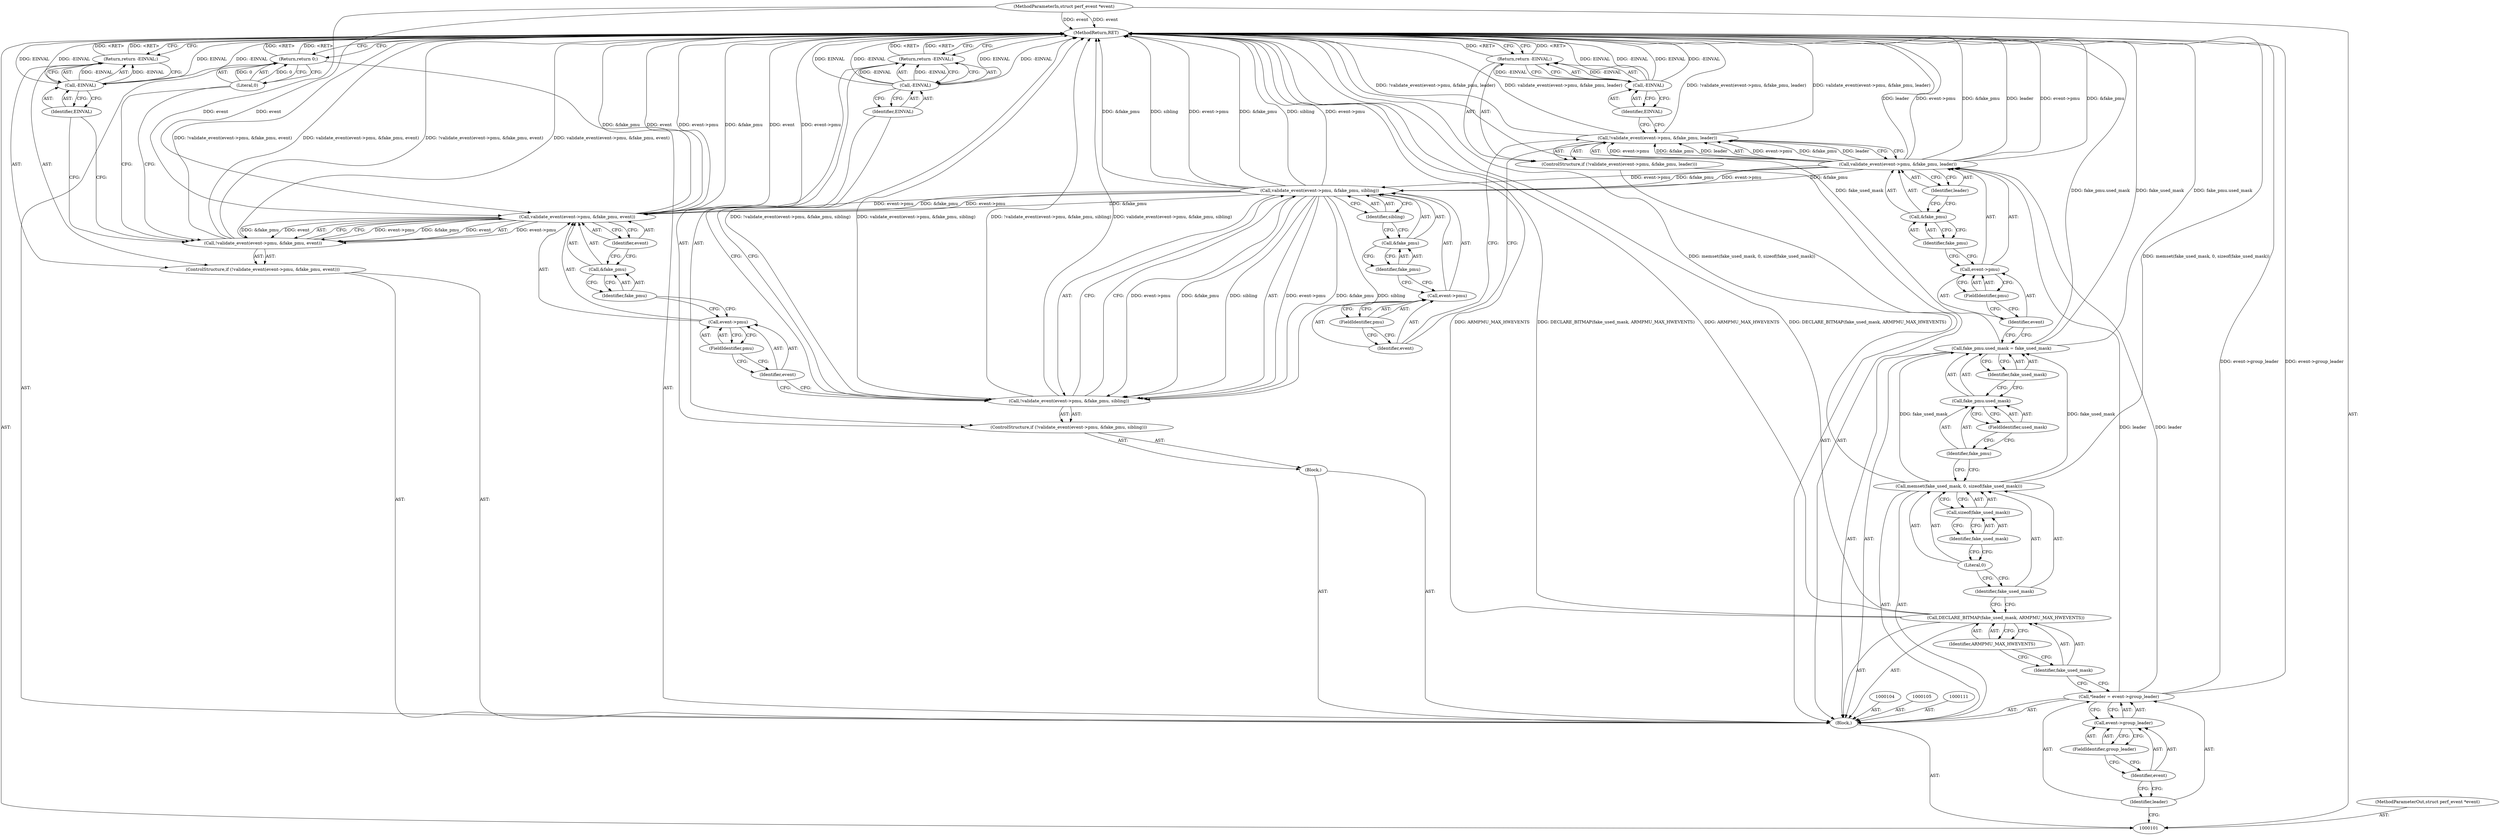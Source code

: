 digraph "0_linux_8fff105e13041e49b82f92eef034f363a6b1c071_0" {
"1000164" [label="(MethodReturn,RET)"];
"1000102" [label="(MethodParameterIn,struct perf_event *event)"];
"1000219" [label="(MethodParameterOut,struct perf_event *event)"];
"1000115" [label="(Call,memset(fake_used_mask, 0, sizeof(fake_used_mask)))"];
"1000117" [label="(Literal,0)"];
"1000118" [label="(Call,sizeof(fake_used_mask))"];
"1000119" [label="(Identifier,fake_used_mask)"];
"1000116" [label="(Identifier,fake_used_mask)"];
"1000123" [label="(FieldIdentifier,used_mask)"];
"1000120" [label="(Call,fake_pmu.used_mask = fake_used_mask)"];
"1000121" [label="(Call,fake_pmu.used_mask)"];
"1000122" [label="(Identifier,fake_pmu)"];
"1000124" [label="(Identifier,fake_used_mask)"];
"1000125" [label="(ControlStructure,if (!validate_event(event->pmu, &fake_pmu, leader)))"];
"1000128" [label="(Call,event->pmu)"];
"1000129" [label="(Identifier,event)"];
"1000130" [label="(FieldIdentifier,pmu)"];
"1000131" [label="(Call,&fake_pmu)"];
"1000132" [label="(Identifier,fake_pmu)"];
"1000133" [label="(Identifier,leader)"];
"1000126" [label="(Call,!validate_event(event->pmu, &fake_pmu, leader))"];
"1000127" [label="(Call,validate_event(event->pmu, &fake_pmu, leader))"];
"1000135" [label="(Call,-EINVAL)"];
"1000136" [label="(Identifier,EINVAL)"];
"1000134" [label="(Return,return -EINVAL;)"];
"1000137" [label="(Block,)"];
"1000138" [label="(ControlStructure,if (!validate_event(event->pmu, &fake_pmu, sibling)))"];
"1000141" [label="(Call,event->pmu)"];
"1000142" [label="(Identifier,event)"];
"1000143" [label="(FieldIdentifier,pmu)"];
"1000144" [label="(Call,&fake_pmu)"];
"1000145" [label="(Identifier,fake_pmu)"];
"1000146" [label="(Identifier,sibling)"];
"1000139" [label="(Call,!validate_event(event->pmu, &fake_pmu, sibling))"];
"1000140" [label="(Call,validate_event(event->pmu, &fake_pmu, sibling))"];
"1000148" [label="(Call,-EINVAL)"];
"1000149" [label="(Identifier,EINVAL)"];
"1000147" [label="(Return,return -EINVAL;)"];
"1000103" [label="(Block,)"];
"1000150" [label="(ControlStructure,if (!validate_event(event->pmu, &fake_pmu, event)))"];
"1000153" [label="(Call,event->pmu)"];
"1000154" [label="(Identifier,event)"];
"1000155" [label="(FieldIdentifier,pmu)"];
"1000156" [label="(Call,&fake_pmu)"];
"1000157" [label="(Identifier,fake_pmu)"];
"1000158" [label="(Identifier,event)"];
"1000151" [label="(Call,!validate_event(event->pmu, &fake_pmu, event))"];
"1000152" [label="(Call,validate_event(event->pmu, &fake_pmu, event))"];
"1000160" [label="(Call,-EINVAL)"];
"1000161" [label="(Identifier,EINVAL)"];
"1000159" [label="(Return,return -EINVAL;)"];
"1000162" [label="(Return,return 0;)"];
"1000163" [label="(Literal,0)"];
"1000106" [label="(Call,*leader = event->group_leader)"];
"1000107" [label="(Identifier,leader)"];
"1000108" [label="(Call,event->group_leader)"];
"1000109" [label="(Identifier,event)"];
"1000110" [label="(FieldIdentifier,group_leader)"];
"1000112" [label="(Call,DECLARE_BITMAP(fake_used_mask, ARMPMU_MAX_HWEVENTS))"];
"1000113" [label="(Identifier,fake_used_mask)"];
"1000114" [label="(Identifier,ARMPMU_MAX_HWEVENTS)"];
"1000164" -> "1000101"  [label="AST: "];
"1000164" -> "1000134"  [label="CFG: "];
"1000164" -> "1000147"  [label="CFG: "];
"1000164" -> "1000159"  [label="CFG: "];
"1000164" -> "1000162"  [label="CFG: "];
"1000147" -> "1000164"  [label="DDG: <RET>"];
"1000134" -> "1000164"  [label="DDG: <RET>"];
"1000162" -> "1000164"  [label="DDG: <RET>"];
"1000159" -> "1000164"  [label="DDG: <RET>"];
"1000126" -> "1000164"  [label="DDG: !validate_event(event->pmu, &fake_pmu, leader)"];
"1000126" -> "1000164"  [label="DDG: validate_event(event->pmu, &fake_pmu, leader)"];
"1000106" -> "1000164"  [label="DDG: event->group_leader"];
"1000151" -> "1000164"  [label="DDG: !validate_event(event->pmu, &fake_pmu, event)"];
"1000151" -> "1000164"  [label="DDG: validate_event(event->pmu, &fake_pmu, event)"];
"1000135" -> "1000164"  [label="DDG: EINVAL"];
"1000135" -> "1000164"  [label="DDG: -EINVAL"];
"1000140" -> "1000164"  [label="DDG: sibling"];
"1000140" -> "1000164"  [label="DDG: event->pmu"];
"1000140" -> "1000164"  [label="DDG: &fake_pmu"];
"1000160" -> "1000164"  [label="DDG: EINVAL"];
"1000160" -> "1000164"  [label="DDG: -EINVAL"];
"1000112" -> "1000164"  [label="DDG: ARMPMU_MAX_HWEVENTS"];
"1000112" -> "1000164"  [label="DDG: DECLARE_BITMAP(fake_used_mask, ARMPMU_MAX_HWEVENTS)"];
"1000139" -> "1000164"  [label="DDG: !validate_event(event->pmu, &fake_pmu, sibling)"];
"1000139" -> "1000164"  [label="DDG: validate_event(event->pmu, &fake_pmu, sibling)"];
"1000152" -> "1000164"  [label="DDG: event"];
"1000152" -> "1000164"  [label="DDG: event->pmu"];
"1000152" -> "1000164"  [label="DDG: &fake_pmu"];
"1000115" -> "1000164"  [label="DDG: memset(fake_used_mask, 0, sizeof(fake_used_mask))"];
"1000120" -> "1000164"  [label="DDG: fake_pmu.used_mask"];
"1000120" -> "1000164"  [label="DDG: fake_used_mask"];
"1000148" -> "1000164"  [label="DDG: EINVAL"];
"1000148" -> "1000164"  [label="DDG: -EINVAL"];
"1000127" -> "1000164"  [label="DDG: leader"];
"1000127" -> "1000164"  [label="DDG: event->pmu"];
"1000127" -> "1000164"  [label="DDG: &fake_pmu"];
"1000102" -> "1000164"  [label="DDG: event"];
"1000102" -> "1000101"  [label="AST: "];
"1000102" -> "1000164"  [label="DDG: event"];
"1000102" -> "1000152"  [label="DDG: event"];
"1000219" -> "1000101"  [label="AST: "];
"1000115" -> "1000103"  [label="AST: "];
"1000115" -> "1000118"  [label="CFG: "];
"1000116" -> "1000115"  [label="AST: "];
"1000117" -> "1000115"  [label="AST: "];
"1000118" -> "1000115"  [label="AST: "];
"1000122" -> "1000115"  [label="CFG: "];
"1000115" -> "1000164"  [label="DDG: memset(fake_used_mask, 0, sizeof(fake_used_mask))"];
"1000115" -> "1000120"  [label="DDG: fake_used_mask"];
"1000117" -> "1000115"  [label="AST: "];
"1000117" -> "1000116"  [label="CFG: "];
"1000119" -> "1000117"  [label="CFG: "];
"1000118" -> "1000115"  [label="AST: "];
"1000118" -> "1000119"  [label="CFG: "];
"1000119" -> "1000118"  [label="AST: "];
"1000115" -> "1000118"  [label="CFG: "];
"1000119" -> "1000118"  [label="AST: "];
"1000119" -> "1000117"  [label="CFG: "];
"1000118" -> "1000119"  [label="CFG: "];
"1000116" -> "1000115"  [label="AST: "];
"1000116" -> "1000112"  [label="CFG: "];
"1000117" -> "1000116"  [label="CFG: "];
"1000123" -> "1000121"  [label="AST: "];
"1000123" -> "1000122"  [label="CFG: "];
"1000121" -> "1000123"  [label="CFG: "];
"1000120" -> "1000103"  [label="AST: "];
"1000120" -> "1000124"  [label="CFG: "];
"1000121" -> "1000120"  [label="AST: "];
"1000124" -> "1000120"  [label="AST: "];
"1000129" -> "1000120"  [label="CFG: "];
"1000120" -> "1000164"  [label="DDG: fake_pmu.used_mask"];
"1000120" -> "1000164"  [label="DDG: fake_used_mask"];
"1000115" -> "1000120"  [label="DDG: fake_used_mask"];
"1000121" -> "1000120"  [label="AST: "];
"1000121" -> "1000123"  [label="CFG: "];
"1000122" -> "1000121"  [label="AST: "];
"1000123" -> "1000121"  [label="AST: "];
"1000124" -> "1000121"  [label="CFG: "];
"1000122" -> "1000121"  [label="AST: "];
"1000122" -> "1000115"  [label="CFG: "];
"1000123" -> "1000122"  [label="CFG: "];
"1000124" -> "1000120"  [label="AST: "];
"1000124" -> "1000121"  [label="CFG: "];
"1000120" -> "1000124"  [label="CFG: "];
"1000125" -> "1000103"  [label="AST: "];
"1000126" -> "1000125"  [label="AST: "];
"1000134" -> "1000125"  [label="AST: "];
"1000128" -> "1000127"  [label="AST: "];
"1000128" -> "1000130"  [label="CFG: "];
"1000129" -> "1000128"  [label="AST: "];
"1000130" -> "1000128"  [label="AST: "];
"1000132" -> "1000128"  [label="CFG: "];
"1000129" -> "1000128"  [label="AST: "];
"1000129" -> "1000120"  [label="CFG: "];
"1000130" -> "1000129"  [label="CFG: "];
"1000130" -> "1000128"  [label="AST: "];
"1000130" -> "1000129"  [label="CFG: "];
"1000128" -> "1000130"  [label="CFG: "];
"1000131" -> "1000127"  [label="AST: "];
"1000131" -> "1000132"  [label="CFG: "];
"1000132" -> "1000131"  [label="AST: "];
"1000133" -> "1000131"  [label="CFG: "];
"1000132" -> "1000131"  [label="AST: "];
"1000132" -> "1000128"  [label="CFG: "];
"1000131" -> "1000132"  [label="CFG: "];
"1000133" -> "1000127"  [label="AST: "];
"1000133" -> "1000131"  [label="CFG: "];
"1000127" -> "1000133"  [label="CFG: "];
"1000126" -> "1000125"  [label="AST: "];
"1000126" -> "1000127"  [label="CFG: "];
"1000127" -> "1000126"  [label="AST: "];
"1000136" -> "1000126"  [label="CFG: "];
"1000142" -> "1000126"  [label="CFG: "];
"1000126" -> "1000164"  [label="DDG: !validate_event(event->pmu, &fake_pmu, leader)"];
"1000126" -> "1000164"  [label="DDG: validate_event(event->pmu, &fake_pmu, leader)"];
"1000127" -> "1000126"  [label="DDG: event->pmu"];
"1000127" -> "1000126"  [label="DDG: &fake_pmu"];
"1000127" -> "1000126"  [label="DDG: leader"];
"1000127" -> "1000126"  [label="AST: "];
"1000127" -> "1000133"  [label="CFG: "];
"1000128" -> "1000127"  [label="AST: "];
"1000131" -> "1000127"  [label="AST: "];
"1000133" -> "1000127"  [label="AST: "];
"1000126" -> "1000127"  [label="CFG: "];
"1000127" -> "1000164"  [label="DDG: leader"];
"1000127" -> "1000164"  [label="DDG: event->pmu"];
"1000127" -> "1000164"  [label="DDG: &fake_pmu"];
"1000127" -> "1000126"  [label="DDG: event->pmu"];
"1000127" -> "1000126"  [label="DDG: &fake_pmu"];
"1000127" -> "1000126"  [label="DDG: leader"];
"1000106" -> "1000127"  [label="DDG: leader"];
"1000127" -> "1000140"  [label="DDG: event->pmu"];
"1000127" -> "1000140"  [label="DDG: &fake_pmu"];
"1000135" -> "1000134"  [label="AST: "];
"1000135" -> "1000136"  [label="CFG: "];
"1000136" -> "1000135"  [label="AST: "];
"1000134" -> "1000135"  [label="CFG: "];
"1000135" -> "1000164"  [label="DDG: EINVAL"];
"1000135" -> "1000164"  [label="DDG: -EINVAL"];
"1000135" -> "1000134"  [label="DDG: -EINVAL"];
"1000136" -> "1000135"  [label="AST: "];
"1000136" -> "1000126"  [label="CFG: "];
"1000135" -> "1000136"  [label="CFG: "];
"1000134" -> "1000125"  [label="AST: "];
"1000134" -> "1000135"  [label="CFG: "];
"1000135" -> "1000134"  [label="AST: "];
"1000164" -> "1000134"  [label="CFG: "];
"1000134" -> "1000164"  [label="DDG: <RET>"];
"1000135" -> "1000134"  [label="DDG: -EINVAL"];
"1000137" -> "1000103"  [label="AST: "];
"1000138" -> "1000137"  [label="AST: "];
"1000138" -> "1000137"  [label="AST: "];
"1000139" -> "1000138"  [label="AST: "];
"1000147" -> "1000138"  [label="AST: "];
"1000141" -> "1000140"  [label="AST: "];
"1000141" -> "1000143"  [label="CFG: "];
"1000142" -> "1000141"  [label="AST: "];
"1000143" -> "1000141"  [label="AST: "];
"1000145" -> "1000141"  [label="CFG: "];
"1000142" -> "1000141"  [label="AST: "];
"1000142" -> "1000126"  [label="CFG: "];
"1000143" -> "1000142"  [label="CFG: "];
"1000143" -> "1000141"  [label="AST: "];
"1000143" -> "1000142"  [label="CFG: "];
"1000141" -> "1000143"  [label="CFG: "];
"1000144" -> "1000140"  [label="AST: "];
"1000144" -> "1000145"  [label="CFG: "];
"1000145" -> "1000144"  [label="AST: "];
"1000146" -> "1000144"  [label="CFG: "];
"1000145" -> "1000144"  [label="AST: "];
"1000145" -> "1000141"  [label="CFG: "];
"1000144" -> "1000145"  [label="CFG: "];
"1000146" -> "1000140"  [label="AST: "];
"1000146" -> "1000144"  [label="CFG: "];
"1000140" -> "1000146"  [label="CFG: "];
"1000139" -> "1000138"  [label="AST: "];
"1000139" -> "1000140"  [label="CFG: "];
"1000140" -> "1000139"  [label="AST: "];
"1000149" -> "1000139"  [label="CFG: "];
"1000154" -> "1000139"  [label="CFG: "];
"1000139" -> "1000164"  [label="DDG: !validate_event(event->pmu, &fake_pmu, sibling)"];
"1000139" -> "1000164"  [label="DDG: validate_event(event->pmu, &fake_pmu, sibling)"];
"1000140" -> "1000139"  [label="DDG: event->pmu"];
"1000140" -> "1000139"  [label="DDG: &fake_pmu"];
"1000140" -> "1000139"  [label="DDG: sibling"];
"1000140" -> "1000139"  [label="AST: "];
"1000140" -> "1000146"  [label="CFG: "];
"1000141" -> "1000140"  [label="AST: "];
"1000144" -> "1000140"  [label="AST: "];
"1000146" -> "1000140"  [label="AST: "];
"1000139" -> "1000140"  [label="CFG: "];
"1000140" -> "1000164"  [label="DDG: sibling"];
"1000140" -> "1000164"  [label="DDG: event->pmu"];
"1000140" -> "1000164"  [label="DDG: &fake_pmu"];
"1000140" -> "1000139"  [label="DDG: event->pmu"];
"1000140" -> "1000139"  [label="DDG: &fake_pmu"];
"1000140" -> "1000139"  [label="DDG: sibling"];
"1000127" -> "1000140"  [label="DDG: event->pmu"];
"1000127" -> "1000140"  [label="DDG: &fake_pmu"];
"1000140" -> "1000152"  [label="DDG: event->pmu"];
"1000140" -> "1000152"  [label="DDG: &fake_pmu"];
"1000148" -> "1000147"  [label="AST: "];
"1000148" -> "1000149"  [label="CFG: "];
"1000149" -> "1000148"  [label="AST: "];
"1000147" -> "1000148"  [label="CFG: "];
"1000148" -> "1000164"  [label="DDG: EINVAL"];
"1000148" -> "1000164"  [label="DDG: -EINVAL"];
"1000148" -> "1000147"  [label="DDG: -EINVAL"];
"1000149" -> "1000148"  [label="AST: "];
"1000149" -> "1000139"  [label="CFG: "];
"1000148" -> "1000149"  [label="CFG: "];
"1000147" -> "1000138"  [label="AST: "];
"1000147" -> "1000148"  [label="CFG: "];
"1000148" -> "1000147"  [label="AST: "];
"1000164" -> "1000147"  [label="CFG: "];
"1000147" -> "1000164"  [label="DDG: <RET>"];
"1000148" -> "1000147"  [label="DDG: -EINVAL"];
"1000103" -> "1000101"  [label="AST: "];
"1000104" -> "1000103"  [label="AST: "];
"1000105" -> "1000103"  [label="AST: "];
"1000106" -> "1000103"  [label="AST: "];
"1000111" -> "1000103"  [label="AST: "];
"1000112" -> "1000103"  [label="AST: "];
"1000115" -> "1000103"  [label="AST: "];
"1000120" -> "1000103"  [label="AST: "];
"1000125" -> "1000103"  [label="AST: "];
"1000137" -> "1000103"  [label="AST: "];
"1000150" -> "1000103"  [label="AST: "];
"1000162" -> "1000103"  [label="AST: "];
"1000150" -> "1000103"  [label="AST: "];
"1000151" -> "1000150"  [label="AST: "];
"1000159" -> "1000150"  [label="AST: "];
"1000153" -> "1000152"  [label="AST: "];
"1000153" -> "1000155"  [label="CFG: "];
"1000154" -> "1000153"  [label="AST: "];
"1000155" -> "1000153"  [label="AST: "];
"1000157" -> "1000153"  [label="CFG: "];
"1000154" -> "1000153"  [label="AST: "];
"1000154" -> "1000139"  [label="CFG: "];
"1000155" -> "1000154"  [label="CFG: "];
"1000155" -> "1000153"  [label="AST: "];
"1000155" -> "1000154"  [label="CFG: "];
"1000153" -> "1000155"  [label="CFG: "];
"1000156" -> "1000152"  [label="AST: "];
"1000156" -> "1000157"  [label="CFG: "];
"1000157" -> "1000156"  [label="AST: "];
"1000158" -> "1000156"  [label="CFG: "];
"1000157" -> "1000156"  [label="AST: "];
"1000157" -> "1000153"  [label="CFG: "];
"1000156" -> "1000157"  [label="CFG: "];
"1000158" -> "1000152"  [label="AST: "];
"1000158" -> "1000156"  [label="CFG: "];
"1000152" -> "1000158"  [label="CFG: "];
"1000151" -> "1000150"  [label="AST: "];
"1000151" -> "1000152"  [label="CFG: "];
"1000152" -> "1000151"  [label="AST: "];
"1000161" -> "1000151"  [label="CFG: "];
"1000163" -> "1000151"  [label="CFG: "];
"1000151" -> "1000164"  [label="DDG: !validate_event(event->pmu, &fake_pmu, event)"];
"1000151" -> "1000164"  [label="DDG: validate_event(event->pmu, &fake_pmu, event)"];
"1000152" -> "1000151"  [label="DDG: event->pmu"];
"1000152" -> "1000151"  [label="DDG: &fake_pmu"];
"1000152" -> "1000151"  [label="DDG: event"];
"1000152" -> "1000151"  [label="AST: "];
"1000152" -> "1000158"  [label="CFG: "];
"1000153" -> "1000152"  [label="AST: "];
"1000156" -> "1000152"  [label="AST: "];
"1000158" -> "1000152"  [label="AST: "];
"1000151" -> "1000152"  [label="CFG: "];
"1000152" -> "1000164"  [label="DDG: event"];
"1000152" -> "1000164"  [label="DDG: event->pmu"];
"1000152" -> "1000164"  [label="DDG: &fake_pmu"];
"1000152" -> "1000151"  [label="DDG: event->pmu"];
"1000152" -> "1000151"  [label="DDG: &fake_pmu"];
"1000152" -> "1000151"  [label="DDG: event"];
"1000140" -> "1000152"  [label="DDG: event->pmu"];
"1000140" -> "1000152"  [label="DDG: &fake_pmu"];
"1000102" -> "1000152"  [label="DDG: event"];
"1000160" -> "1000159"  [label="AST: "];
"1000160" -> "1000161"  [label="CFG: "];
"1000161" -> "1000160"  [label="AST: "];
"1000159" -> "1000160"  [label="CFG: "];
"1000160" -> "1000164"  [label="DDG: EINVAL"];
"1000160" -> "1000164"  [label="DDG: -EINVAL"];
"1000160" -> "1000159"  [label="DDG: -EINVAL"];
"1000161" -> "1000160"  [label="AST: "];
"1000161" -> "1000151"  [label="CFG: "];
"1000160" -> "1000161"  [label="CFG: "];
"1000159" -> "1000150"  [label="AST: "];
"1000159" -> "1000160"  [label="CFG: "];
"1000160" -> "1000159"  [label="AST: "];
"1000164" -> "1000159"  [label="CFG: "];
"1000159" -> "1000164"  [label="DDG: <RET>"];
"1000160" -> "1000159"  [label="DDG: -EINVAL"];
"1000162" -> "1000103"  [label="AST: "];
"1000162" -> "1000163"  [label="CFG: "];
"1000163" -> "1000162"  [label="AST: "];
"1000164" -> "1000162"  [label="CFG: "];
"1000162" -> "1000164"  [label="DDG: <RET>"];
"1000163" -> "1000162"  [label="DDG: 0"];
"1000163" -> "1000162"  [label="AST: "];
"1000163" -> "1000151"  [label="CFG: "];
"1000162" -> "1000163"  [label="CFG: "];
"1000163" -> "1000162"  [label="DDG: 0"];
"1000106" -> "1000103"  [label="AST: "];
"1000106" -> "1000108"  [label="CFG: "];
"1000107" -> "1000106"  [label="AST: "];
"1000108" -> "1000106"  [label="AST: "];
"1000113" -> "1000106"  [label="CFG: "];
"1000106" -> "1000164"  [label="DDG: event->group_leader"];
"1000106" -> "1000127"  [label="DDG: leader"];
"1000107" -> "1000106"  [label="AST: "];
"1000107" -> "1000101"  [label="CFG: "];
"1000109" -> "1000107"  [label="CFG: "];
"1000108" -> "1000106"  [label="AST: "];
"1000108" -> "1000110"  [label="CFG: "];
"1000109" -> "1000108"  [label="AST: "];
"1000110" -> "1000108"  [label="AST: "];
"1000106" -> "1000108"  [label="CFG: "];
"1000109" -> "1000108"  [label="AST: "];
"1000109" -> "1000107"  [label="CFG: "];
"1000110" -> "1000109"  [label="CFG: "];
"1000110" -> "1000108"  [label="AST: "];
"1000110" -> "1000109"  [label="CFG: "];
"1000108" -> "1000110"  [label="CFG: "];
"1000112" -> "1000103"  [label="AST: "];
"1000112" -> "1000114"  [label="CFG: "];
"1000113" -> "1000112"  [label="AST: "];
"1000114" -> "1000112"  [label="AST: "];
"1000116" -> "1000112"  [label="CFG: "];
"1000112" -> "1000164"  [label="DDG: ARMPMU_MAX_HWEVENTS"];
"1000112" -> "1000164"  [label="DDG: DECLARE_BITMAP(fake_used_mask, ARMPMU_MAX_HWEVENTS)"];
"1000113" -> "1000112"  [label="AST: "];
"1000113" -> "1000106"  [label="CFG: "];
"1000114" -> "1000113"  [label="CFG: "];
"1000114" -> "1000112"  [label="AST: "];
"1000114" -> "1000113"  [label="CFG: "];
"1000112" -> "1000114"  [label="CFG: "];
}
